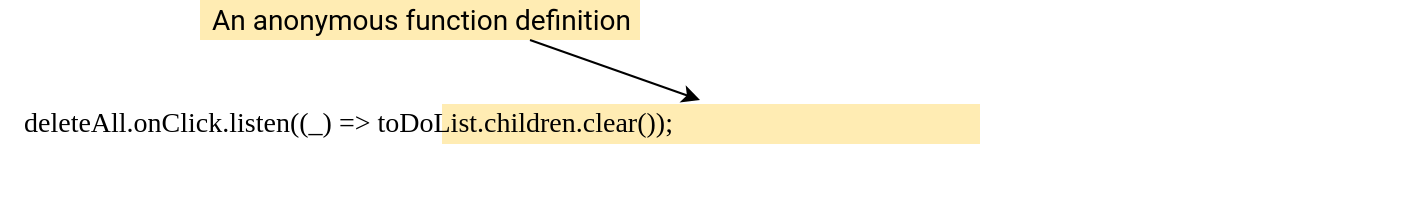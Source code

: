 <mxfile version="15.5.8" type="device"><diagram id="MLV_R9Xtv_UuV1lGMdlb" name="Page-1"><mxGraphModel dx="2062" dy="1192" grid="1" gridSize="10" guides="1" tooltips="1" connect="1" arrows="1" fold="1" page="1" pageScale="1" pageWidth="850" pageHeight="1100" math="0" shadow="0"><root><mxCell id="0"/><mxCell id="1" parent="0"/><mxCell id="6u76NtAZRVpJzj08UHfh-1" value="" style="rounded=0;whiteSpace=wrap;html=1;fontFamily=Roboto Mono;fontSource=https%3A%2F%2Ffonts.googleapis.com%2Fcss%3Ffamily%3DRoboto%2BMono;fontSize=14;fillColor=#FFECB3;align=left;strokeColor=none;" vertex="1" parent="1"><mxGeometry x="551" y="442" width="269" height="20" as="geometry"/></mxCell><mxCell id="6u76NtAZRVpJzj08UHfh-2" value="&lt;div&gt;deleteAll.onClick.listen((_) =&amp;gt; toDoList.children.clear());&lt;br&gt;&lt;/div&gt;&lt;div&gt;&lt;br&gt;&lt;/div&gt;" style="rounded=1;whiteSpace=wrap;html=1;fillColor=none;align=left;fontSize=14;fontFamily=Roboto Mono;fontSource=https%3A%2F%2Ffonts.googleapis.com%2Fcss%3Ffamily%3DRoboto%2BMono;spacing=12;strokeColor=none;" vertex="1" parent="1"><mxGeometry x="330" y="440" width="700" height="40" as="geometry"/></mxCell><mxCell id="6u76NtAZRVpJzj08UHfh-3" value="An anonymous function definition" style="rounded=0;whiteSpace=wrap;html=1;fontFamily=Roboto;fontSource=https%3A%2F%2Ffonts.googleapis.com%2Fcss%3Ffamily%3DRoboto;fontSize=14;fillColor=#FFECB3;align=left;strokeColor=none;spacing=6;" vertex="1" parent="1"><mxGeometry x="430" y="390" width="220" height="20" as="geometry"/></mxCell><mxCell id="6u76NtAZRVpJzj08UHfh-4" style="edgeStyle=orthogonalEdgeStyle;rounded=0;orthogonalLoop=1;jettySize=auto;html=1;exitX=0.5;exitY=1;exitDx=0;exitDy=0;" edge="1" parent="1" source="6u76NtAZRVpJzj08UHfh-2" target="6u76NtAZRVpJzj08UHfh-2"><mxGeometry relative="1" as="geometry"/></mxCell><mxCell id="6u76NtAZRVpJzj08UHfh-6" value="" style="endArrow=classic;html=1;rounded=0;exitX=0.75;exitY=1;exitDx=0;exitDy=0;entryX=0.5;entryY=0;entryDx=0;entryDy=0;" edge="1" parent="1" source="6u76NtAZRVpJzj08UHfh-3" target="6u76NtAZRVpJzj08UHfh-2"><mxGeometry width="50" height="50" relative="1" as="geometry"><mxPoint x="840" y="820" as="sourcePoint"/><mxPoint x="890" y="770" as="targetPoint"/></mxGeometry></mxCell></root></mxGraphModel></diagram></mxfile>